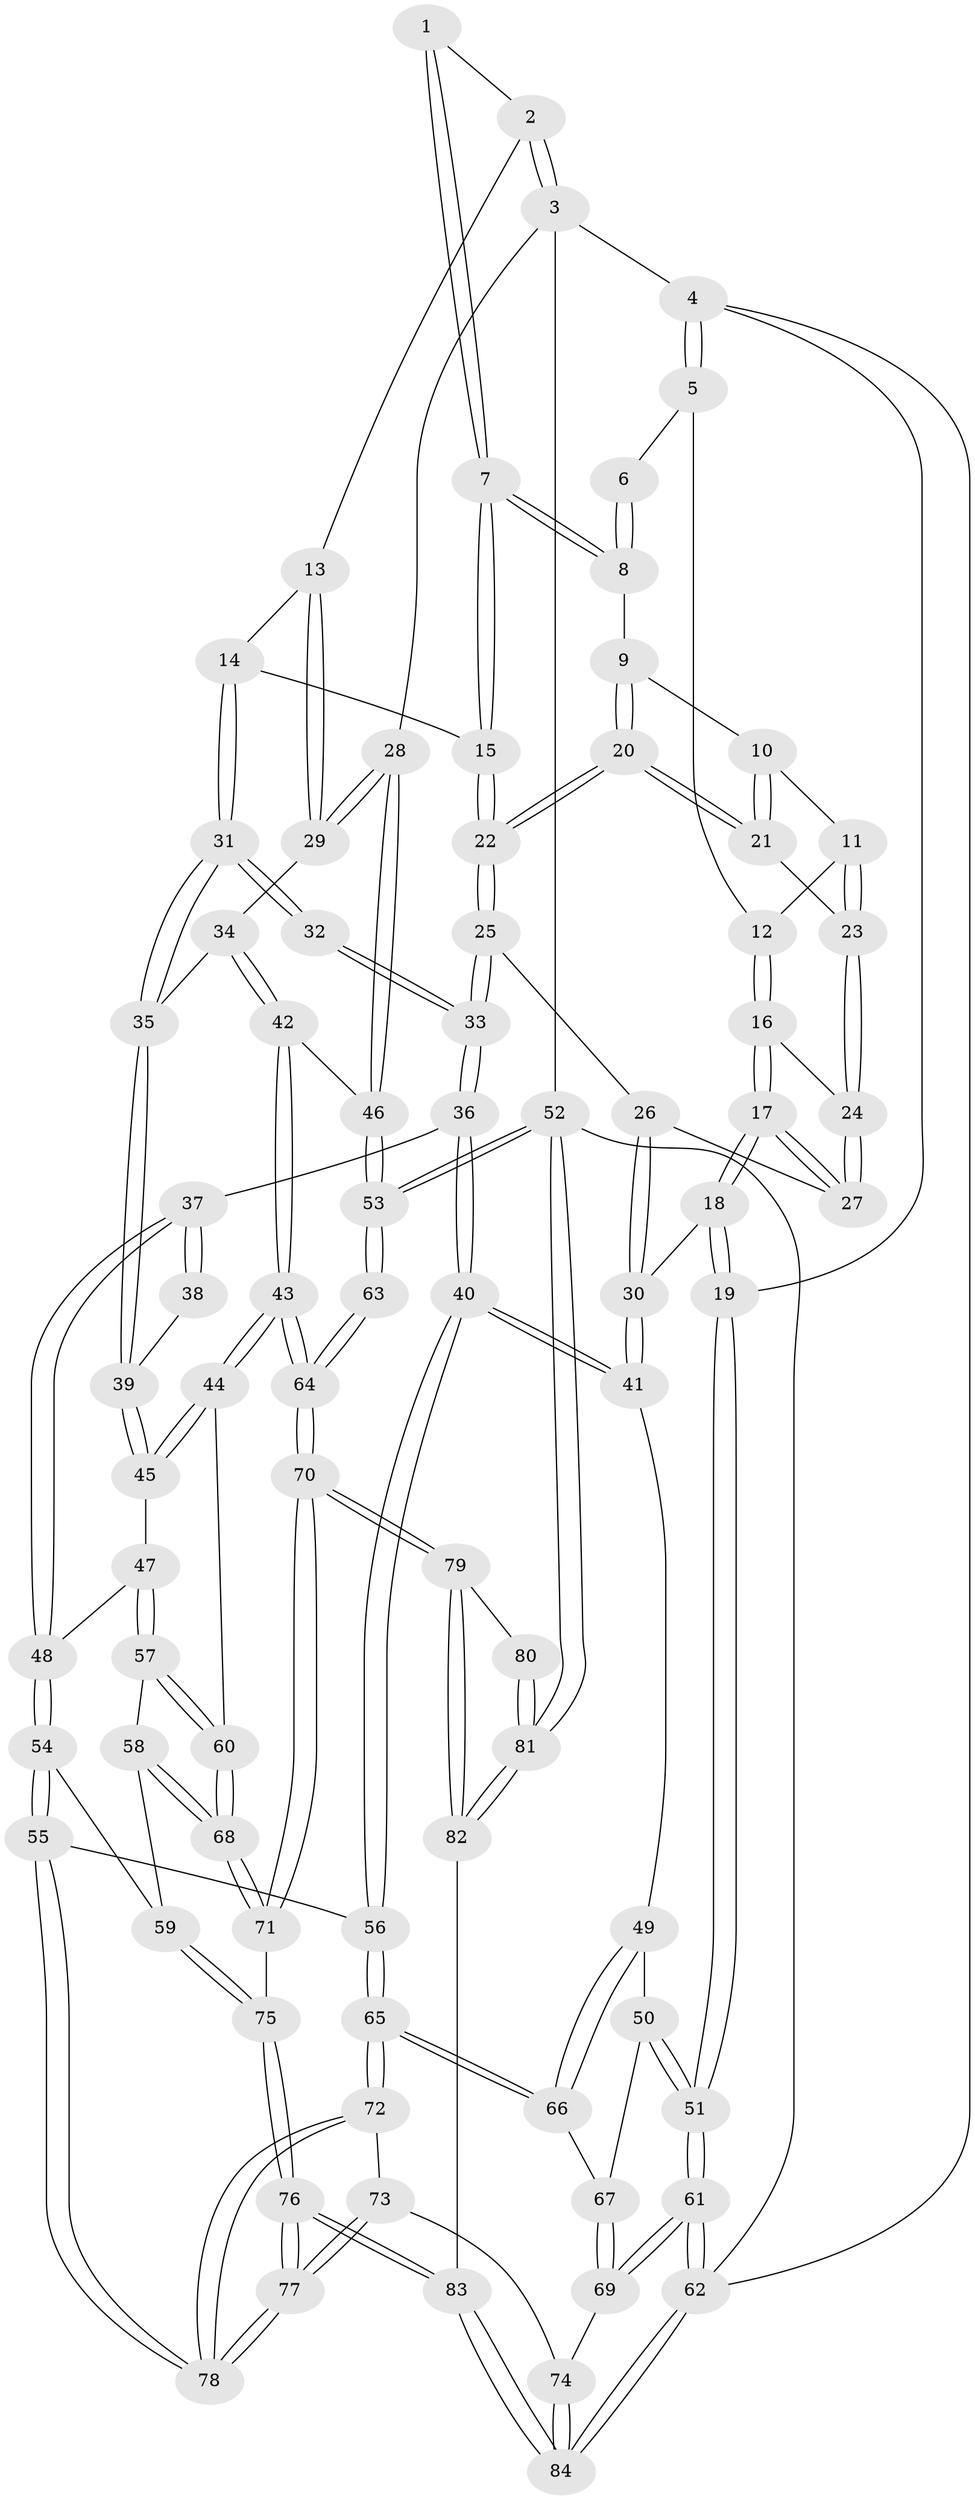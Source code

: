 // Generated by graph-tools (version 1.1) at 2025/03/03/09/25 03:03:16]
// undirected, 84 vertices, 207 edges
graph export_dot {
graph [start="1"]
  node [color=gray90,style=filled];
  1 [pos="+0.7085791943701535+0"];
  2 [pos="+0.801717033634791+0"];
  3 [pos="+1+0"];
  4 [pos="+0+0"];
  5 [pos="+0.24539314305868967+0"];
  6 [pos="+0.5673634233766005+0"];
  7 [pos="+0.6188633053379744+0.14810784567891372"];
  8 [pos="+0.5155766134475346+0.050657436584238734"];
  9 [pos="+0.5082568150800565+0.0555877178552153"];
  10 [pos="+0.4579786497781241+0.062008014331689065"];
  11 [pos="+0.34851879650415674+0.026637176330258635"];
  12 [pos="+0.2560179378257238+0"];
  13 [pos="+0.7166333905416933+0.15704833014302788"];
  14 [pos="+0.6714416918088215+0.19494573772991639"];
  15 [pos="+0.6287196135613148+0.18214202276888988"];
  16 [pos="+0.20430477685501328+0.13355518604819172"];
  17 [pos="+0.11444302501588911+0.23470550018354477"];
  18 [pos="+0.06668459577290808+0.27881599485824876"];
  19 [pos="+0+0.21369742329118005"];
  20 [pos="+0.46580863339849365+0.1866229033468087"];
  21 [pos="+0.4263068031404483+0.13601348015708167"];
  22 [pos="+0.4868459191636605+0.26197750633064804"];
  23 [pos="+0.35135937753867763+0.09569379193569082"];
  24 [pos="+0.32328998247390633+0.1446067773633991"];
  25 [pos="+0.46911522161640634+0.2903770010273199"];
  26 [pos="+0.35049932733643185+0.22627333900882812"];
  27 [pos="+0.3309385247199243+0.1853432793697568"];
  28 [pos="+1+0.0393746761018075"];
  29 [pos="+1+0.06233029483105706"];
  30 [pos="+0.13523805261822036+0.33596460593246363"];
  31 [pos="+0.752528471693696+0.3229144580855546"];
  32 [pos="+0.6330266783225127+0.3441577801646982"];
  33 [pos="+0.46671755146716504+0.3490320106226581"];
  34 [pos="+0.8435034827115115+0.33363563382916955"];
  35 [pos="+0.7722930190172281+0.3396736554583203"];
  36 [pos="+0.4586901363757506+0.37672291088520365"];
  37 [pos="+0.5496447316423752+0.42961875836149466"];
  38 [pos="+0.6273257637026504+0.40304577201236635"];
  39 [pos="+0.742597612598075+0.39794269001860794"];
  40 [pos="+0.3282879834905478+0.5106015056349332"];
  41 [pos="+0.24699787354780392+0.4879837042933915"];
  42 [pos="+0.9058808970113107+0.4965915088129956"];
  43 [pos="+0.8684848106016472+0.6322576529361174"];
  44 [pos="+0.8662908086902413+0.6321077245510743"];
  45 [pos="+0.7240667485398078+0.45845664636602834"];
  46 [pos="+1+0.3949382893927102"];
  47 [pos="+0.6475107961504512+0.5089199682898755"];
  48 [pos="+0.6256677424850238+0.5022769401091836"];
  49 [pos="+0.16344660884169884+0.5590697842739997"];
  50 [pos="+0.10768984278147375+0.590555398301629"];
  51 [pos="+0+0.6058629336517297"];
  52 [pos="+1+1"];
  53 [pos="+1+0.772204871810815"];
  54 [pos="+0.4187190651809962+0.6590225820751124"];
  55 [pos="+0.403446868468295+0.6577350206729492"];
  56 [pos="+0.40326478716822206+0.6575829099360313"];
  57 [pos="+0.6640677362961+0.6087292681780654"];
  58 [pos="+0.637889243921957+0.6343550552565728"];
  59 [pos="+0.5106886786168391+0.685314297888915"];
  60 [pos="+0.8289966746986204+0.6441333924702268"];
  61 [pos="+0+0.8986119912519882"];
  62 [pos="+0+1"];
  63 [pos="+0.9762700183235083+0.7088899129439048"];
  64 [pos="+0.950724189697088+0.6955286462769649"];
  65 [pos="+0.2189747151649732+0.7747957377302801"];
  66 [pos="+0.18705889780638046+0.750432557357293"];
  67 [pos="+0.10033059203507376+0.7305162294128368"];
  68 [pos="+0.7078107343205144+0.7718525686694179"];
  69 [pos="+0.06951852828739895+0.7579949176709551"];
  70 [pos="+0.7317509221725588+0.8696582758586917"];
  71 [pos="+0.6930084833844913+0.8044978354136477"];
  72 [pos="+0.21850124160134501+0.7767467702543648"];
  73 [pos="+0.18236726722642263+0.8574692866716652"];
  74 [pos="+0.1744992539987809+0.8624321200623459"];
  75 [pos="+0.6069304529582187+0.7934636657444024"];
  76 [pos="+0.44303775689213676+1"];
  77 [pos="+0.40751912706046867+0.964946414010941"];
  78 [pos="+0.4062406795815265+0.9520057801237076"];
  79 [pos="+0.7483950193681681+0.9323240703497913"];
  80 [pos="+0.8810571940666485+0.8423078902937381"];
  81 [pos="+1+1"];
  82 [pos="+0.7407881752472061+1"];
  83 [pos="+0.44978471880379384+1"];
  84 [pos="+0+1"];
  1 -- 2;
  1 -- 7;
  1 -- 7;
  2 -- 3;
  2 -- 3;
  2 -- 13;
  3 -- 4;
  3 -- 28;
  3 -- 52;
  4 -- 5;
  4 -- 5;
  4 -- 19;
  4 -- 62;
  5 -- 6;
  5 -- 12;
  6 -- 8;
  6 -- 8;
  7 -- 8;
  7 -- 8;
  7 -- 15;
  7 -- 15;
  8 -- 9;
  9 -- 10;
  9 -- 20;
  9 -- 20;
  10 -- 11;
  10 -- 21;
  10 -- 21;
  11 -- 12;
  11 -- 23;
  11 -- 23;
  12 -- 16;
  12 -- 16;
  13 -- 14;
  13 -- 29;
  13 -- 29;
  14 -- 15;
  14 -- 31;
  14 -- 31;
  15 -- 22;
  15 -- 22;
  16 -- 17;
  16 -- 17;
  16 -- 24;
  17 -- 18;
  17 -- 18;
  17 -- 27;
  17 -- 27;
  18 -- 19;
  18 -- 19;
  18 -- 30;
  19 -- 51;
  19 -- 51;
  20 -- 21;
  20 -- 21;
  20 -- 22;
  20 -- 22;
  21 -- 23;
  22 -- 25;
  22 -- 25;
  23 -- 24;
  23 -- 24;
  24 -- 27;
  24 -- 27;
  25 -- 26;
  25 -- 33;
  25 -- 33;
  26 -- 27;
  26 -- 30;
  26 -- 30;
  28 -- 29;
  28 -- 29;
  28 -- 46;
  28 -- 46;
  29 -- 34;
  30 -- 41;
  30 -- 41;
  31 -- 32;
  31 -- 32;
  31 -- 35;
  31 -- 35;
  32 -- 33;
  32 -- 33;
  33 -- 36;
  33 -- 36;
  34 -- 35;
  34 -- 42;
  34 -- 42;
  35 -- 39;
  35 -- 39;
  36 -- 37;
  36 -- 40;
  36 -- 40;
  37 -- 38;
  37 -- 38;
  37 -- 48;
  37 -- 48;
  38 -- 39;
  39 -- 45;
  39 -- 45;
  40 -- 41;
  40 -- 41;
  40 -- 56;
  40 -- 56;
  41 -- 49;
  42 -- 43;
  42 -- 43;
  42 -- 46;
  43 -- 44;
  43 -- 44;
  43 -- 64;
  43 -- 64;
  44 -- 45;
  44 -- 45;
  44 -- 60;
  45 -- 47;
  46 -- 53;
  46 -- 53;
  47 -- 48;
  47 -- 57;
  47 -- 57;
  48 -- 54;
  48 -- 54;
  49 -- 50;
  49 -- 66;
  49 -- 66;
  50 -- 51;
  50 -- 51;
  50 -- 67;
  51 -- 61;
  51 -- 61;
  52 -- 53;
  52 -- 53;
  52 -- 81;
  52 -- 81;
  52 -- 62;
  53 -- 63;
  53 -- 63;
  54 -- 55;
  54 -- 55;
  54 -- 59;
  55 -- 56;
  55 -- 78;
  55 -- 78;
  56 -- 65;
  56 -- 65;
  57 -- 58;
  57 -- 60;
  57 -- 60;
  58 -- 59;
  58 -- 68;
  58 -- 68;
  59 -- 75;
  59 -- 75;
  60 -- 68;
  60 -- 68;
  61 -- 62;
  61 -- 62;
  61 -- 69;
  61 -- 69;
  62 -- 84;
  62 -- 84;
  63 -- 64;
  63 -- 64;
  64 -- 70;
  64 -- 70;
  65 -- 66;
  65 -- 66;
  65 -- 72;
  65 -- 72;
  66 -- 67;
  67 -- 69;
  67 -- 69;
  68 -- 71;
  68 -- 71;
  69 -- 74;
  70 -- 71;
  70 -- 71;
  70 -- 79;
  70 -- 79;
  71 -- 75;
  72 -- 73;
  72 -- 78;
  72 -- 78;
  73 -- 74;
  73 -- 77;
  73 -- 77;
  74 -- 84;
  74 -- 84;
  75 -- 76;
  75 -- 76;
  76 -- 77;
  76 -- 77;
  76 -- 83;
  76 -- 83;
  77 -- 78;
  77 -- 78;
  79 -- 80;
  79 -- 82;
  79 -- 82;
  80 -- 81;
  80 -- 81;
  81 -- 82;
  81 -- 82;
  82 -- 83;
  83 -- 84;
  83 -- 84;
}
